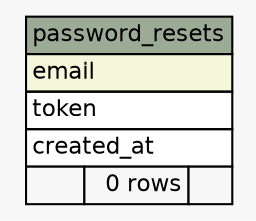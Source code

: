 // dot 2.38.0 on Linux 4.10.0-21-generic
// SchemaSpy rev 590
digraph "password_resets" {
  graph [
    rankdir="RL"
    bgcolor="#f7f7f7"
    nodesep="0.18"
    ranksep="0.46"
    fontname="Helvetica"
    fontsize="11"
  ];
  node [
    fontname="Helvetica"
    fontsize="11"
    shape="plaintext"
  ];
  edge [
    arrowsize="0.8"
  ];
  "password_resets" [
    label=<
    <TABLE BORDER="0" CELLBORDER="1" CELLSPACING="0" BGCOLOR="#ffffff">
      <TR><TD COLSPAN="3" BGCOLOR="#9bab96" ALIGN="CENTER">password_resets</TD></TR>
      <TR><TD PORT="email" COLSPAN="3" BGCOLOR="#f4f7da" ALIGN="LEFT">email</TD></TR>
      <TR><TD PORT="token" COLSPAN="3" ALIGN="LEFT">token</TD></TR>
      <TR><TD PORT="created_at" COLSPAN="3" ALIGN="LEFT">created_at</TD></TR>
      <TR><TD ALIGN="LEFT" BGCOLOR="#f7f7f7">  </TD><TD ALIGN="RIGHT" BGCOLOR="#f7f7f7">0 rows</TD><TD ALIGN="RIGHT" BGCOLOR="#f7f7f7">  </TD></TR>
    </TABLE>>
    URL="tables/password_resets.html"
    tooltip="password_resets"
  ];
}
